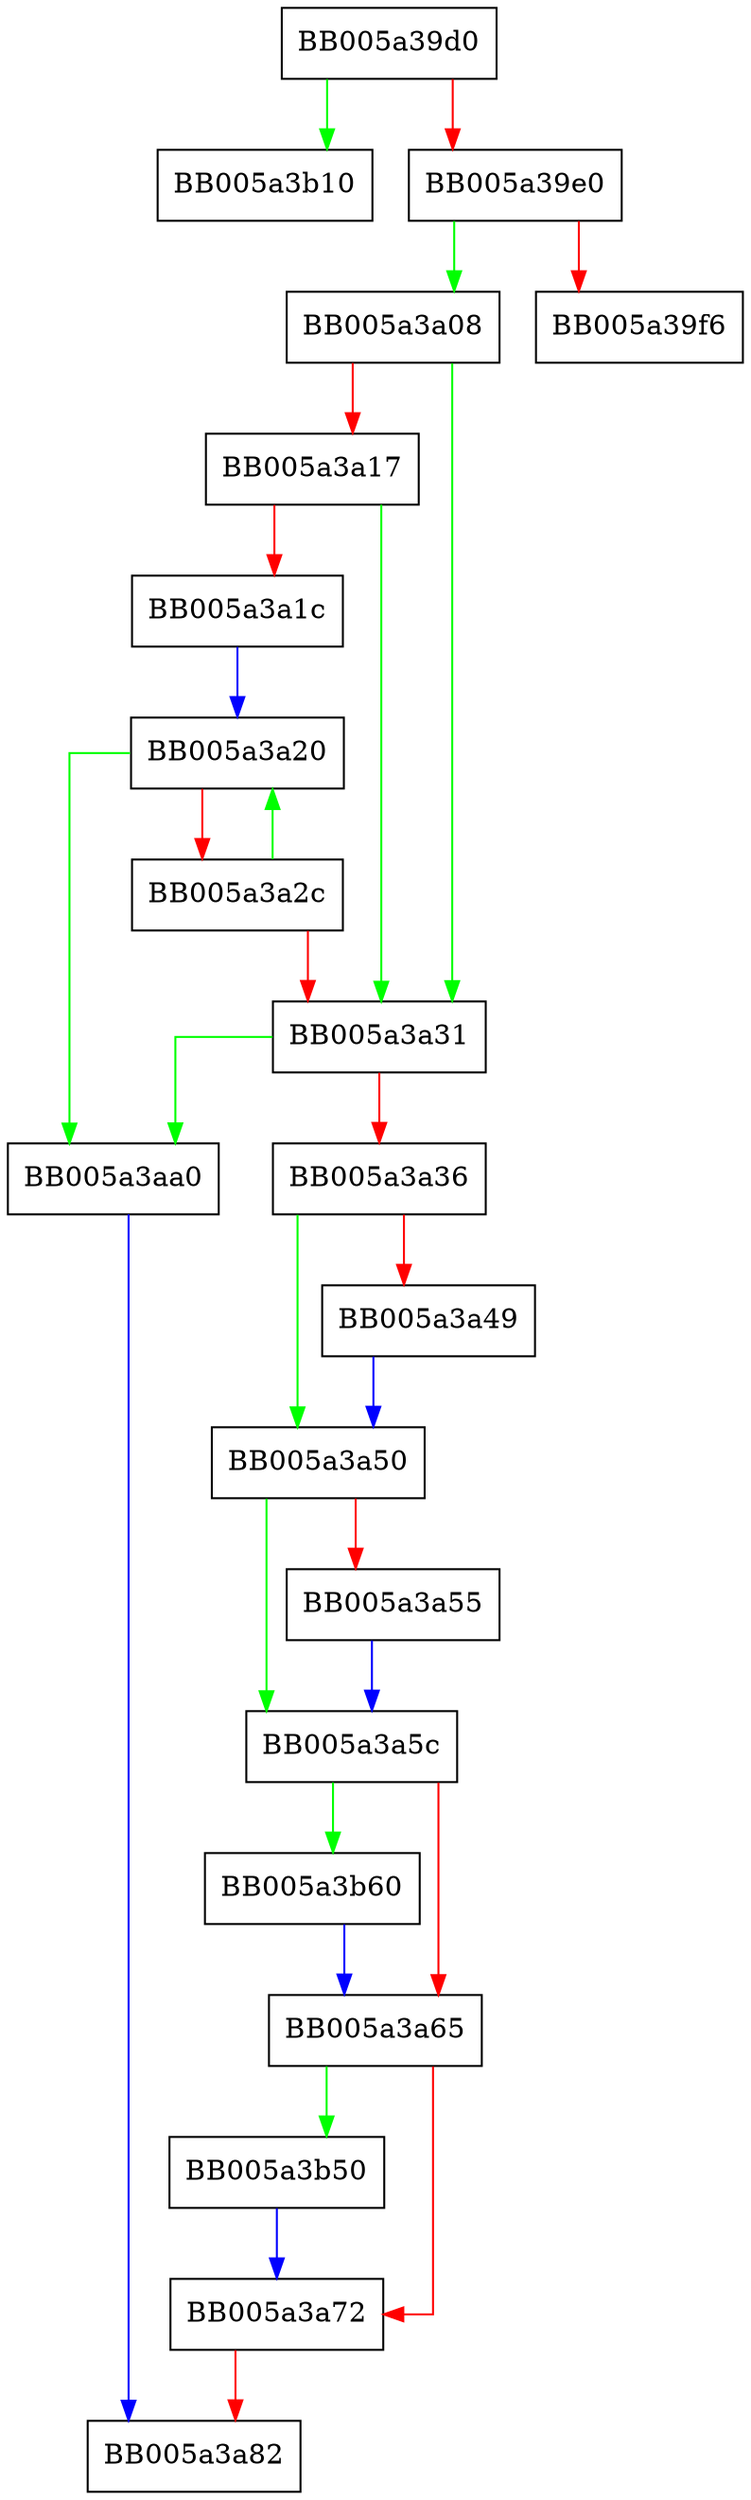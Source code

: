 digraph ENGINE_remove {
  node [shape="box"];
  graph [splines=ortho];
  BB005a39d0 -> BB005a3b10 [color="green"];
  BB005a39d0 -> BB005a39e0 [color="red"];
  BB005a39e0 -> BB005a3a08 [color="green"];
  BB005a39e0 -> BB005a39f6 [color="red"];
  BB005a3a08 -> BB005a3a31 [color="green"];
  BB005a3a08 -> BB005a3a17 [color="red"];
  BB005a3a17 -> BB005a3a31 [color="green"];
  BB005a3a17 -> BB005a3a1c [color="red"];
  BB005a3a1c -> BB005a3a20 [color="blue"];
  BB005a3a20 -> BB005a3aa0 [color="green"];
  BB005a3a20 -> BB005a3a2c [color="red"];
  BB005a3a2c -> BB005a3a20 [color="green"];
  BB005a3a2c -> BB005a3a31 [color="red"];
  BB005a3a31 -> BB005a3aa0 [color="green"];
  BB005a3a31 -> BB005a3a36 [color="red"];
  BB005a3a36 -> BB005a3a50 [color="green"];
  BB005a3a36 -> BB005a3a49 [color="red"];
  BB005a3a49 -> BB005a3a50 [color="blue"];
  BB005a3a50 -> BB005a3a5c [color="green"];
  BB005a3a50 -> BB005a3a55 [color="red"];
  BB005a3a55 -> BB005a3a5c [color="blue"];
  BB005a3a5c -> BB005a3b60 [color="green"];
  BB005a3a5c -> BB005a3a65 [color="red"];
  BB005a3a65 -> BB005a3b50 [color="green"];
  BB005a3a65 -> BB005a3a72 [color="red"];
  BB005a3a72 -> BB005a3a82 [color="red"];
  BB005a3aa0 -> BB005a3a82 [color="blue"];
  BB005a3b50 -> BB005a3a72 [color="blue"];
  BB005a3b60 -> BB005a3a65 [color="blue"];
}